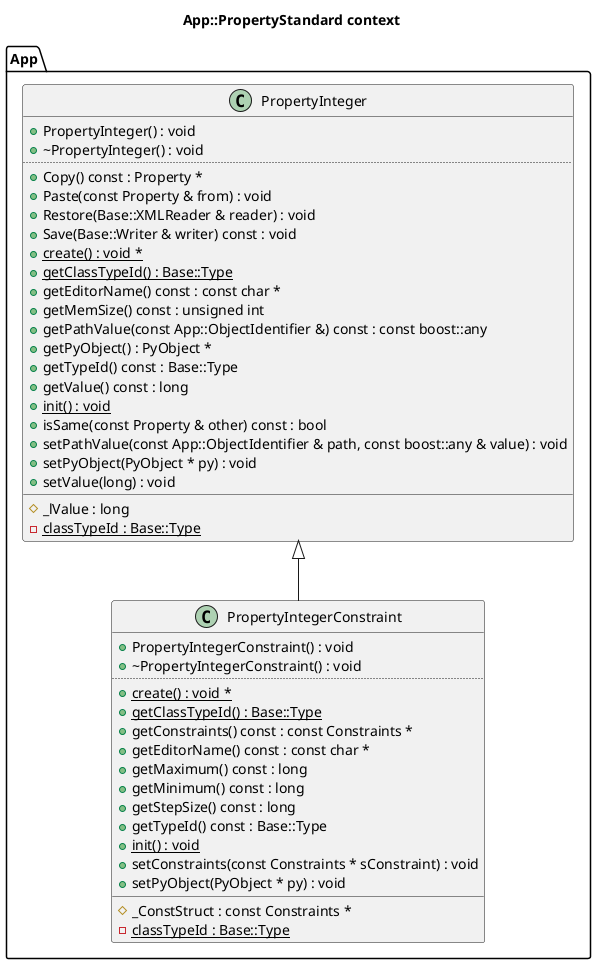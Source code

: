 @startuml
title App::PropertyStandard context
package [App] as C_0018282610363821501524 {
class "PropertyInteger" as C_0010149275064017107462
class C_0010149275064017107462 [[https://github.com/FreeCAD/FreeCAD/blob/2fcc5317fe3aee96ca73475986a577719fc78e20/src/App/PropertyStandard.h#L53{PropertyInteger}]] {
+PropertyInteger() : void [[[https://github.com/FreeCAD/FreeCAD/blob/2fcc5317fe3aee96ca73475986a577719fc78e20/src/App/PropertyStandard.h#L58{PropertyInteger}]]]
+~PropertyInteger() : void [[[https://github.com/FreeCAD/FreeCAD/blob/2fcc5317fe3aee96ca73475986a577719fc78e20/src/App/PropertyStandard.h#L59{~PropertyInteger}]]]
..
+Copy() const : Property * [[[https://github.com/FreeCAD/FreeCAD/blob/2fcc5317fe3aee96ca73475986a577719fc78e20/src/App/PropertyStandard.h#L76{Copy}]]]
+Paste(const Property & from) : void [[[https://github.com/FreeCAD/FreeCAD/blob/2fcc5317fe3aee96ca73475986a577719fc78e20/src/App/PropertyStandard.h#L77{Paste}]]]
+Restore(Base::XMLReader & reader) : void [[[https://github.com/FreeCAD/FreeCAD/blob/2fcc5317fe3aee96ca73475986a577719fc78e20/src/App/PropertyStandard.h#L74{Restore}]]]
+Save(Base::Writer & writer) const : void [[[https://github.com/FreeCAD/FreeCAD/blob/2fcc5317fe3aee96ca73475986a577719fc78e20/src/App/PropertyStandard.h#L73{Save}]]]
{static} +create() : void * [[[https://github.com/FreeCAD/FreeCAD/blob/2fcc5317fe3aee96ca73475986a577719fc78e20/src/Base/BaseClass.h#L52{create}]]]
{static} +getClassTypeId() : Base::Type [[[https://github.com/FreeCAD/FreeCAD/blob/2fcc5317fe3aee96ca73475986a577719fc78e20/src/Base/BaseClass.h#L49{getClassTypeId}]]]
+getEditorName() const : const char * [[[https://github.com/FreeCAD/FreeCAD/blob/2fcc5317fe3aee96ca73475986a577719fc78e20/src/App/PropertyStandard.h#L68{getEditorName}]]]
+getMemSize() const : unsigned int [[[https://github.com/FreeCAD/FreeCAD/blob/2fcc5317fe3aee96ca73475986a577719fc78e20/src/App/PropertyStandard.h#L79{getMemSize}]]]
+getPathValue(const App::ObjectIdentifier &) const : const boost::any [[[https://github.com/FreeCAD/FreeCAD/blob/2fcc5317fe3aee96ca73475986a577719fc78e20/src/App/PropertyStandard.h#L82{getPathValue}]]]
+getPyObject() : PyObject * [[[https://github.com/FreeCAD/FreeCAD/blob/2fcc5317fe3aee96ca73475986a577719fc78e20/src/App/PropertyStandard.h#L70{getPyObject}]]]
+getTypeId() const : Base::Type [[[https://github.com/FreeCAD/FreeCAD/blob/2fcc5317fe3aee96ca73475986a577719fc78e20/src/Base/BaseClass.h#L50{getTypeId}]]]
+getValue() const : long [[[https://github.com/FreeCAD/FreeCAD/blob/2fcc5317fe3aee96ca73475986a577719fc78e20/src/App/PropertyStandard.h#L67{getValue}]]]
{static} +init() : void [[[https://github.com/FreeCAD/FreeCAD/blob/2fcc5317fe3aee96ca73475986a577719fc78e20/src/Base/BaseClass.h#L51{init}]]]
+isSame(const Property & other) const : bool [[[https://github.com/FreeCAD/FreeCAD/blob/2fcc5317fe3aee96ca73475986a577719fc78e20/src/App/PropertyStandard.h#L84{isSame}]]]
+setPathValue(const App::ObjectIdentifier & path, const boost::any & value) : void [[[https://github.com/FreeCAD/FreeCAD/blob/2fcc5317fe3aee96ca73475986a577719fc78e20/src/App/PropertyStandard.h#L81{setPathValue}]]]
+setPyObject(PyObject * py) : void [[[https://github.com/FreeCAD/FreeCAD/blob/2fcc5317fe3aee96ca73475986a577719fc78e20/src/App/PropertyStandard.h#L71{setPyObject}]]]
+setValue(long) : void [[[https://github.com/FreeCAD/FreeCAD/blob/2fcc5317fe3aee96ca73475986a577719fc78e20/src/App/PropertyStandard.h#L63{setValue}]]]
__
#_lValue : long [[[https://github.com/FreeCAD/FreeCAD/blob/2fcc5317fe3aee96ca73475986a577719fc78e20/src/App/PropertyStandard.h#L93{_lValue}]]]
{static} -classTypeId : Base::Type [[[https://github.com/FreeCAD/FreeCAD/blob/2fcc5317fe3aee96ca73475986a577719fc78e20/src/Base/BaseClass.h#L55{classTypeId}]]]
}
class "PropertyIntegerConstraint" as C_0009463819923652853631
class C_0009463819923652853631 [[https://github.com/FreeCAD/FreeCAD/blob/2fcc5317fe3aee96ca73475986a577719fc78e20/src/App/PropertyStandard.h#L255{PropertyIntegerConstraint}]] {
+PropertyIntegerConstraint() : void [[[https://github.com/FreeCAD/FreeCAD/blob/2fcc5317fe3aee96ca73475986a577719fc78e20/src/App/PropertyStandard.h#L261{PropertyIntegerConstraint}]]]
+~PropertyIntegerConstraint() : void [[[https://github.com/FreeCAD/FreeCAD/blob/2fcc5317fe3aee96ca73475986a577719fc78e20/src/App/PropertyStandard.h#L264{~PropertyIntegerConstraint}]]]
..
{static} +create() : void * [[[https://github.com/FreeCAD/FreeCAD/blob/2fcc5317fe3aee96ca73475986a577719fc78e20/src/Base/BaseClass.h#L52{create}]]]
{static} +getClassTypeId() : Base::Type [[[https://github.com/FreeCAD/FreeCAD/blob/2fcc5317fe3aee96ca73475986a577719fc78e20/src/Base/BaseClass.h#L49{getClassTypeId}]]]
+getConstraints() const : const Constraints * [[[https://github.com/FreeCAD/FreeCAD/blob/2fcc5317fe3aee96ca73475986a577719fc78e20/src/App/PropertyStandard.h#L307{getConstraints}]]]
+getEditorName() const : const char * [[[https://github.com/FreeCAD/FreeCAD/blob/2fcc5317fe3aee96ca73475986a577719fc78e20/src/App/PropertyStandard.h#L314{getEditorName}]]]
+getMaximum() const : long [[[https://github.com/FreeCAD/FreeCAD/blob/2fcc5317fe3aee96ca73475986a577719fc78e20/src/App/PropertyStandard.h#L311{getMaximum}]]]
+getMinimum() const : long [[[https://github.com/FreeCAD/FreeCAD/blob/2fcc5317fe3aee96ca73475986a577719fc78e20/src/App/PropertyStandard.h#L310{getMinimum}]]]
+getStepSize() const : long [[[https://github.com/FreeCAD/FreeCAD/blob/2fcc5317fe3aee96ca73475986a577719fc78e20/src/App/PropertyStandard.h#L312{getStepSize}]]]
+getTypeId() const : Base::Type [[[https://github.com/FreeCAD/FreeCAD/blob/2fcc5317fe3aee96ca73475986a577719fc78e20/src/Base/BaseClass.h#L50{getTypeId}]]]
{static} +init() : void [[[https://github.com/FreeCAD/FreeCAD/blob/2fcc5317fe3aee96ca73475986a577719fc78e20/src/Base/BaseClass.h#L51{init}]]]
+setConstraints(const Constraints * sConstraint) : void [[[https://github.com/FreeCAD/FreeCAD/blob/2fcc5317fe3aee96ca73475986a577719fc78e20/src/App/PropertyStandard.h#L305{setConstraints}]]]
+setPyObject(PyObject * py) : void [[[https://github.com/FreeCAD/FreeCAD/blob/2fcc5317fe3aee96ca73475986a577719fc78e20/src/App/PropertyStandard.h#L315{setPyObject}]]]
__
#_ConstStruct : const Constraints * [[[https://github.com/FreeCAD/FreeCAD/blob/2fcc5317fe3aee96ca73475986a577719fc78e20/src/App/PropertyStandard.h#L318{_ConstStruct}]]]
{static} -classTypeId : Base::Type [[[https://github.com/FreeCAD/FreeCAD/blob/2fcc5317fe3aee96ca73475986a577719fc78e20/src/Base/BaseClass.h#L55{classTypeId}]]]
}
}
C_0010149275064017107462 <|-- C_0009463819923652853631

'Generated with clang-uml, version 0.6.1
'LLVM version Ubuntu clang version 19.1.1 (1ubuntu1)
@enduml
